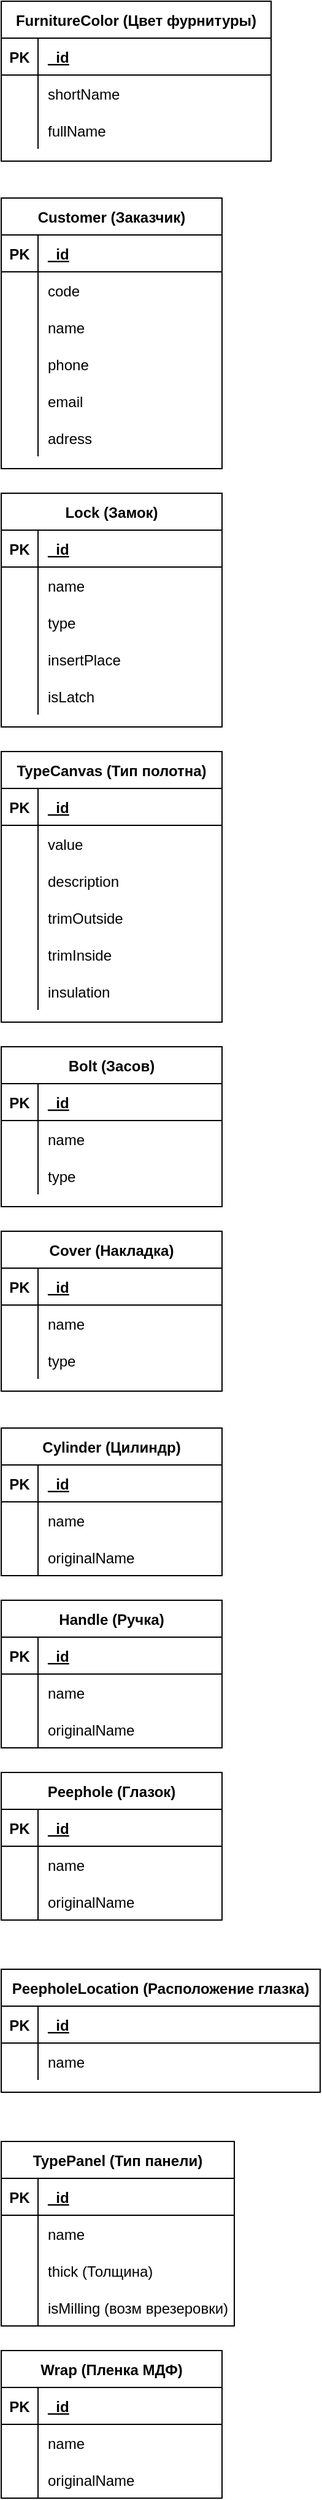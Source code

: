 <mxfile version="14.8.6" type="device"><diagram id="l-mtYoBG8Vx6qsjBU6N0" name="Page-1"><mxGraphModel dx="868" dy="801" grid="1" gridSize="10" guides="1" tooltips="1" connect="1" arrows="1" fold="1" page="1" pageScale="1" pageWidth="1169" pageHeight="1654" math="0" shadow="0"><root><mxCell id="0"/><mxCell id="1" parent="0"/><mxCell id="fNN3qeWHkNXf5BwSSyMO-2" value="FurnitureColor (Цвет фурнитуры)" style="shape=table;startSize=30;container=1;collapsible=1;childLayout=tableLayout;fixedRows=1;rowLines=0;fontStyle=1;align=center;resizeLast=1;swimlaneFillColor=none;" parent="1" vertex="1"><mxGeometry x="40" y="40" width="220" height="130" as="geometry"/></mxCell><mxCell id="fNN3qeWHkNXf5BwSSyMO-3" value="" style="shape=partialRectangle;collapsible=0;dropTarget=0;pointerEvents=0;fillColor=none;top=0;left=0;bottom=1;right=0;points=[[0,0.5],[1,0.5]];portConstraint=eastwest;" parent="fNN3qeWHkNXf5BwSSyMO-2" vertex="1"><mxGeometry y="30" width="220" height="30" as="geometry"/></mxCell><mxCell id="fNN3qeWHkNXf5BwSSyMO-4" value="PK" style="shape=partialRectangle;connectable=0;fillColor=none;top=0;left=0;bottom=0;right=0;fontStyle=1;overflow=hidden;" parent="fNN3qeWHkNXf5BwSSyMO-3" vertex="1"><mxGeometry width="30" height="30" as="geometry"/></mxCell><mxCell id="fNN3qeWHkNXf5BwSSyMO-5" value="_id" style="shape=partialRectangle;connectable=0;fillColor=none;top=0;left=0;bottom=0;right=0;align=left;spacingLeft=6;fontStyle=5;overflow=hidden;" parent="fNN3qeWHkNXf5BwSSyMO-3" vertex="1"><mxGeometry x="30" width="190" height="30" as="geometry"/></mxCell><mxCell id="fNN3qeWHkNXf5BwSSyMO-6" value="" style="shape=partialRectangle;collapsible=0;dropTarget=0;pointerEvents=0;fillColor=none;top=0;left=0;bottom=0;right=0;points=[[0,0.5],[1,0.5]];portConstraint=eastwest;" parent="fNN3qeWHkNXf5BwSSyMO-2" vertex="1"><mxGeometry y="60" width="220" height="30" as="geometry"/></mxCell><mxCell id="fNN3qeWHkNXf5BwSSyMO-7" value="" style="shape=partialRectangle;connectable=0;fillColor=none;top=0;left=0;bottom=0;right=0;editable=1;overflow=hidden;" parent="fNN3qeWHkNXf5BwSSyMO-6" vertex="1"><mxGeometry width="30" height="30" as="geometry"/></mxCell><mxCell id="fNN3qeWHkNXf5BwSSyMO-8" value="shortName" style="shape=partialRectangle;connectable=0;fillColor=none;top=0;left=0;bottom=0;right=0;align=left;spacingLeft=6;overflow=hidden;" parent="fNN3qeWHkNXf5BwSSyMO-6" vertex="1"><mxGeometry x="30" width="190" height="30" as="geometry"/></mxCell><mxCell id="fNN3qeWHkNXf5BwSSyMO-9" value="" style="shape=partialRectangle;collapsible=0;dropTarget=0;pointerEvents=0;fillColor=none;top=0;left=0;bottom=0;right=0;points=[[0,0.5],[1,0.5]];portConstraint=eastwest;" parent="fNN3qeWHkNXf5BwSSyMO-2" vertex="1"><mxGeometry y="90" width="220" height="30" as="geometry"/></mxCell><mxCell id="fNN3qeWHkNXf5BwSSyMO-10" value="" style="shape=partialRectangle;connectable=0;fillColor=none;top=0;left=0;bottom=0;right=0;editable=1;overflow=hidden;" parent="fNN3qeWHkNXf5BwSSyMO-9" vertex="1"><mxGeometry width="30" height="30" as="geometry"/></mxCell><mxCell id="fNN3qeWHkNXf5BwSSyMO-11" value="fullName" style="shape=partialRectangle;connectable=0;fillColor=none;top=0;left=0;bottom=0;right=0;align=left;spacingLeft=6;overflow=hidden;" parent="fNN3qeWHkNXf5BwSSyMO-9" vertex="1"><mxGeometry x="30" width="190" height="30" as="geometry"/></mxCell><mxCell id="fNN3qeWHkNXf5BwSSyMO-28" value="Customer (Заказчик)" style="shape=table;startSize=30;container=1;collapsible=1;childLayout=tableLayout;fixedRows=1;rowLines=0;fontStyle=1;align=center;resizeLast=1;" parent="1" vertex="1"><mxGeometry x="40" y="200" width="180" height="220" as="geometry"/></mxCell><mxCell id="fNN3qeWHkNXf5BwSSyMO-29" value="" style="shape=partialRectangle;collapsible=0;dropTarget=0;pointerEvents=0;fillColor=none;top=0;left=0;bottom=1;right=0;points=[[0,0.5],[1,0.5]];portConstraint=eastwest;" parent="fNN3qeWHkNXf5BwSSyMO-28" vertex="1"><mxGeometry y="30" width="180" height="30" as="geometry"/></mxCell><mxCell id="fNN3qeWHkNXf5BwSSyMO-30" value="PK" style="shape=partialRectangle;connectable=0;fillColor=none;top=0;left=0;bottom=0;right=0;fontStyle=1;overflow=hidden;" parent="fNN3qeWHkNXf5BwSSyMO-29" vertex="1"><mxGeometry width="30" height="30" as="geometry"/></mxCell><mxCell id="fNN3qeWHkNXf5BwSSyMO-31" value="_id" style="shape=partialRectangle;connectable=0;fillColor=none;top=0;left=0;bottom=0;right=0;align=left;spacingLeft=6;fontStyle=5;overflow=hidden;" parent="fNN3qeWHkNXf5BwSSyMO-29" vertex="1"><mxGeometry x="30" width="150" height="30" as="geometry"/></mxCell><mxCell id="fNN3qeWHkNXf5BwSSyMO-32" value="" style="shape=partialRectangle;collapsible=0;dropTarget=0;pointerEvents=0;fillColor=none;top=0;left=0;bottom=0;right=0;points=[[0,0.5],[1,0.5]];portConstraint=eastwest;" parent="fNN3qeWHkNXf5BwSSyMO-28" vertex="1"><mxGeometry y="60" width="180" height="30" as="geometry"/></mxCell><mxCell id="fNN3qeWHkNXf5BwSSyMO-33" value="" style="shape=partialRectangle;connectable=0;fillColor=none;top=0;left=0;bottom=0;right=0;editable=1;overflow=hidden;" parent="fNN3qeWHkNXf5BwSSyMO-32" vertex="1"><mxGeometry width="30" height="30" as="geometry"/></mxCell><mxCell id="fNN3qeWHkNXf5BwSSyMO-34" value="code" style="shape=partialRectangle;connectable=0;fillColor=none;top=0;left=0;bottom=0;right=0;align=left;spacingLeft=6;overflow=hidden;" parent="fNN3qeWHkNXf5BwSSyMO-32" vertex="1"><mxGeometry x="30" width="150" height="30" as="geometry"/></mxCell><mxCell id="fNN3qeWHkNXf5BwSSyMO-35" value="" style="shape=partialRectangle;collapsible=0;dropTarget=0;pointerEvents=0;fillColor=none;top=0;left=0;bottom=0;right=0;points=[[0,0.5],[1,0.5]];portConstraint=eastwest;" parent="fNN3qeWHkNXf5BwSSyMO-28" vertex="1"><mxGeometry y="90" width="180" height="30" as="geometry"/></mxCell><mxCell id="fNN3qeWHkNXf5BwSSyMO-36" value="" style="shape=partialRectangle;connectable=0;fillColor=none;top=0;left=0;bottom=0;right=0;editable=1;overflow=hidden;" parent="fNN3qeWHkNXf5BwSSyMO-35" vertex="1"><mxGeometry width="30" height="30" as="geometry"/></mxCell><mxCell id="fNN3qeWHkNXf5BwSSyMO-37" value="name" style="shape=partialRectangle;connectable=0;fillColor=none;top=0;left=0;bottom=0;right=0;align=left;spacingLeft=6;overflow=hidden;" parent="fNN3qeWHkNXf5BwSSyMO-35" vertex="1"><mxGeometry x="30" width="150" height="30" as="geometry"/></mxCell><mxCell id="fNN3qeWHkNXf5BwSSyMO-38" value="" style="shape=partialRectangle;collapsible=0;dropTarget=0;pointerEvents=0;fillColor=none;top=0;left=0;bottom=0;right=0;points=[[0,0.5],[1,0.5]];portConstraint=eastwest;" parent="fNN3qeWHkNXf5BwSSyMO-28" vertex="1"><mxGeometry y="120" width="180" height="30" as="geometry"/></mxCell><mxCell id="fNN3qeWHkNXf5BwSSyMO-39" value="" style="shape=partialRectangle;connectable=0;fillColor=none;top=0;left=0;bottom=0;right=0;editable=1;overflow=hidden;" parent="fNN3qeWHkNXf5BwSSyMO-38" vertex="1"><mxGeometry width="30" height="30" as="geometry"/></mxCell><mxCell id="fNN3qeWHkNXf5BwSSyMO-40" value="phone" style="shape=partialRectangle;connectable=0;fillColor=none;top=0;left=0;bottom=0;right=0;align=left;spacingLeft=6;overflow=hidden;" parent="fNN3qeWHkNXf5BwSSyMO-38" vertex="1"><mxGeometry x="30" width="150" height="30" as="geometry"/></mxCell><mxCell id="fNN3qeWHkNXf5BwSSyMO-41" value="" style="shape=partialRectangle;collapsible=0;dropTarget=0;pointerEvents=0;fillColor=none;top=0;left=0;bottom=0;right=0;points=[[0,0.5],[1,0.5]];portConstraint=eastwest;" parent="fNN3qeWHkNXf5BwSSyMO-28" vertex="1"><mxGeometry y="150" width="180" height="30" as="geometry"/></mxCell><mxCell id="fNN3qeWHkNXf5BwSSyMO-42" value="" style="shape=partialRectangle;connectable=0;fillColor=none;top=0;left=0;bottom=0;right=0;editable=1;overflow=hidden;" parent="fNN3qeWHkNXf5BwSSyMO-41" vertex="1"><mxGeometry width="30" height="30" as="geometry"/></mxCell><mxCell id="fNN3qeWHkNXf5BwSSyMO-43" value="email" style="shape=partialRectangle;connectable=0;fillColor=none;top=0;left=0;bottom=0;right=0;align=left;spacingLeft=6;overflow=hidden;" parent="fNN3qeWHkNXf5BwSSyMO-41" vertex="1"><mxGeometry x="30" width="150" height="30" as="geometry"/></mxCell><mxCell id="fNN3qeWHkNXf5BwSSyMO-44" value="" style="shape=partialRectangle;collapsible=0;dropTarget=0;pointerEvents=0;fillColor=none;top=0;left=0;bottom=0;right=0;points=[[0,0.5],[1,0.5]];portConstraint=eastwest;" parent="fNN3qeWHkNXf5BwSSyMO-28" vertex="1"><mxGeometry y="180" width="180" height="30" as="geometry"/></mxCell><mxCell id="fNN3qeWHkNXf5BwSSyMO-45" value="" style="shape=partialRectangle;connectable=0;fillColor=none;top=0;left=0;bottom=0;right=0;editable=1;overflow=hidden;" parent="fNN3qeWHkNXf5BwSSyMO-44" vertex="1"><mxGeometry width="30" height="30" as="geometry"/></mxCell><mxCell id="fNN3qeWHkNXf5BwSSyMO-46" value="adress" style="shape=partialRectangle;connectable=0;fillColor=none;top=0;left=0;bottom=0;right=0;align=left;spacingLeft=6;overflow=hidden;" parent="fNN3qeWHkNXf5BwSSyMO-44" vertex="1"><mxGeometry x="30" width="150" height="30" as="geometry"/></mxCell><mxCell id="fNN3qeWHkNXf5BwSSyMO-48" value="Lock (Замок)" style="shape=table;startSize=30;container=1;collapsible=1;childLayout=tableLayout;fixedRows=1;rowLines=0;fontStyle=1;align=center;resizeLast=1;" parent="1" vertex="1"><mxGeometry x="40" y="440" width="180" height="190" as="geometry"/></mxCell><mxCell id="fNN3qeWHkNXf5BwSSyMO-49" value="" style="shape=partialRectangle;collapsible=0;dropTarget=0;pointerEvents=0;fillColor=none;top=0;left=0;bottom=1;right=0;points=[[0,0.5],[1,0.5]];portConstraint=eastwest;" parent="fNN3qeWHkNXf5BwSSyMO-48" vertex="1"><mxGeometry y="30" width="180" height="30" as="geometry"/></mxCell><mxCell id="fNN3qeWHkNXf5BwSSyMO-50" value="PK" style="shape=partialRectangle;connectable=0;fillColor=none;top=0;left=0;bottom=0;right=0;fontStyle=1;overflow=hidden;" parent="fNN3qeWHkNXf5BwSSyMO-49" vertex="1"><mxGeometry width="30" height="30" as="geometry"/></mxCell><mxCell id="fNN3qeWHkNXf5BwSSyMO-51" value="_id" style="shape=partialRectangle;connectable=0;fillColor=none;top=0;left=0;bottom=0;right=0;align=left;spacingLeft=6;fontStyle=5;overflow=hidden;" parent="fNN3qeWHkNXf5BwSSyMO-49" vertex="1"><mxGeometry x="30" width="150" height="30" as="geometry"/></mxCell><mxCell id="fNN3qeWHkNXf5BwSSyMO-52" value="" style="shape=partialRectangle;collapsible=0;dropTarget=0;pointerEvents=0;fillColor=none;top=0;left=0;bottom=0;right=0;points=[[0,0.5],[1,0.5]];portConstraint=eastwest;" parent="fNN3qeWHkNXf5BwSSyMO-48" vertex="1"><mxGeometry y="60" width="180" height="30" as="geometry"/></mxCell><mxCell id="fNN3qeWHkNXf5BwSSyMO-53" value="" style="shape=partialRectangle;connectable=0;fillColor=none;top=0;left=0;bottom=0;right=0;editable=1;overflow=hidden;" parent="fNN3qeWHkNXf5BwSSyMO-52" vertex="1"><mxGeometry width="30" height="30" as="geometry"/></mxCell><mxCell id="fNN3qeWHkNXf5BwSSyMO-54" value="name" style="shape=partialRectangle;connectable=0;fillColor=none;top=0;left=0;bottom=0;right=0;align=left;spacingLeft=6;overflow=hidden;" parent="fNN3qeWHkNXf5BwSSyMO-52" vertex="1"><mxGeometry x="30" width="150" height="30" as="geometry"/></mxCell><mxCell id="fNN3qeWHkNXf5BwSSyMO-55" value="" style="shape=partialRectangle;collapsible=0;dropTarget=0;pointerEvents=0;fillColor=none;top=0;left=0;bottom=0;right=0;points=[[0,0.5],[1,0.5]];portConstraint=eastwest;" parent="fNN3qeWHkNXf5BwSSyMO-48" vertex="1"><mxGeometry y="90" width="180" height="30" as="geometry"/></mxCell><mxCell id="fNN3qeWHkNXf5BwSSyMO-56" value="" style="shape=partialRectangle;connectable=0;fillColor=none;top=0;left=0;bottom=0;right=0;editable=1;overflow=hidden;" parent="fNN3qeWHkNXf5BwSSyMO-55" vertex="1"><mxGeometry width="30" height="30" as="geometry"/></mxCell><mxCell id="fNN3qeWHkNXf5BwSSyMO-57" value="type" style="shape=partialRectangle;connectable=0;fillColor=none;top=0;left=0;bottom=0;right=0;align=left;spacingLeft=6;overflow=hidden;" parent="fNN3qeWHkNXf5BwSSyMO-55" vertex="1"><mxGeometry x="30" width="150" height="30" as="geometry"/></mxCell><mxCell id="fNN3qeWHkNXf5BwSSyMO-58" value="" style="shape=partialRectangle;collapsible=0;dropTarget=0;pointerEvents=0;fillColor=none;top=0;left=0;bottom=0;right=0;points=[[0,0.5],[1,0.5]];portConstraint=eastwest;" parent="fNN3qeWHkNXf5BwSSyMO-48" vertex="1"><mxGeometry y="120" width="180" height="30" as="geometry"/></mxCell><mxCell id="fNN3qeWHkNXf5BwSSyMO-59" value="" style="shape=partialRectangle;connectable=0;fillColor=none;top=0;left=0;bottom=0;right=0;editable=1;overflow=hidden;" parent="fNN3qeWHkNXf5BwSSyMO-58" vertex="1"><mxGeometry width="30" height="30" as="geometry"/></mxCell><mxCell id="fNN3qeWHkNXf5BwSSyMO-60" value="insertPlace" style="shape=partialRectangle;connectable=0;fillColor=none;top=0;left=0;bottom=0;right=0;align=left;spacingLeft=6;overflow=hidden;" parent="fNN3qeWHkNXf5BwSSyMO-58" vertex="1"><mxGeometry x="30" width="150" height="30" as="geometry"/></mxCell><mxCell id="fNN3qeWHkNXf5BwSSyMO-61" value="" style="shape=partialRectangle;collapsible=0;dropTarget=0;pointerEvents=0;fillColor=none;top=0;left=0;bottom=0;right=0;points=[[0,0.5],[1,0.5]];portConstraint=eastwest;" parent="fNN3qeWHkNXf5BwSSyMO-48" vertex="1"><mxGeometry y="150" width="180" height="30" as="geometry"/></mxCell><mxCell id="fNN3qeWHkNXf5BwSSyMO-62" value="" style="shape=partialRectangle;connectable=0;fillColor=none;top=0;left=0;bottom=0;right=0;editable=1;overflow=hidden;" parent="fNN3qeWHkNXf5BwSSyMO-61" vertex="1"><mxGeometry width="30" height="30" as="geometry"/></mxCell><mxCell id="fNN3qeWHkNXf5BwSSyMO-63" value="isLatch" style="shape=partialRectangle;connectable=0;fillColor=none;top=0;left=0;bottom=0;right=0;align=left;spacingLeft=6;overflow=hidden;" parent="fNN3qeWHkNXf5BwSSyMO-61" vertex="1"><mxGeometry x="30" width="150" height="30" as="geometry"/></mxCell><mxCell id="fNN3qeWHkNXf5BwSSyMO-67" value="TypeCanvas (Тип полотна)" style="shape=table;startSize=30;container=1;collapsible=1;childLayout=tableLayout;fixedRows=1;rowLines=0;fontStyle=1;align=center;resizeLast=1;" parent="1" vertex="1"><mxGeometry x="40" y="650" width="180" height="220" as="geometry"/></mxCell><mxCell id="fNN3qeWHkNXf5BwSSyMO-68" value="" style="shape=partialRectangle;collapsible=0;dropTarget=0;pointerEvents=0;fillColor=none;top=0;left=0;bottom=1;right=0;points=[[0,0.5],[1,0.5]];portConstraint=eastwest;" parent="fNN3qeWHkNXf5BwSSyMO-67" vertex="1"><mxGeometry y="30" width="180" height="30" as="geometry"/></mxCell><mxCell id="fNN3qeWHkNXf5BwSSyMO-69" value="PK" style="shape=partialRectangle;connectable=0;fillColor=none;top=0;left=0;bottom=0;right=0;fontStyle=1;overflow=hidden;" parent="fNN3qeWHkNXf5BwSSyMO-68" vertex="1"><mxGeometry width="30" height="30" as="geometry"/></mxCell><mxCell id="fNN3qeWHkNXf5BwSSyMO-70" value="_id" style="shape=partialRectangle;connectable=0;fillColor=none;top=0;left=0;bottom=0;right=0;align=left;spacingLeft=6;fontStyle=5;overflow=hidden;" parent="fNN3qeWHkNXf5BwSSyMO-68" vertex="1"><mxGeometry x="30" width="150" height="30" as="geometry"/></mxCell><mxCell id="fNN3qeWHkNXf5BwSSyMO-71" value="" style="shape=partialRectangle;collapsible=0;dropTarget=0;pointerEvents=0;fillColor=none;top=0;left=0;bottom=0;right=0;points=[[0,0.5],[1,0.5]];portConstraint=eastwest;" parent="fNN3qeWHkNXf5BwSSyMO-67" vertex="1"><mxGeometry y="60" width="180" height="30" as="geometry"/></mxCell><mxCell id="fNN3qeWHkNXf5BwSSyMO-72" value="" style="shape=partialRectangle;connectable=0;fillColor=none;top=0;left=0;bottom=0;right=0;editable=1;overflow=hidden;" parent="fNN3qeWHkNXf5BwSSyMO-71" vertex="1"><mxGeometry width="30" height="30" as="geometry"/></mxCell><mxCell id="fNN3qeWHkNXf5BwSSyMO-73" value="value" style="shape=partialRectangle;connectable=0;fillColor=none;top=0;left=0;bottom=0;right=0;align=left;spacingLeft=6;overflow=hidden;" parent="fNN3qeWHkNXf5BwSSyMO-71" vertex="1"><mxGeometry x="30" width="150" height="30" as="geometry"/></mxCell><mxCell id="fNN3qeWHkNXf5BwSSyMO-74" value="" style="shape=partialRectangle;collapsible=0;dropTarget=0;pointerEvents=0;fillColor=none;top=0;left=0;bottom=0;right=0;points=[[0,0.5],[1,0.5]];portConstraint=eastwest;" parent="fNN3qeWHkNXf5BwSSyMO-67" vertex="1"><mxGeometry y="90" width="180" height="30" as="geometry"/></mxCell><mxCell id="fNN3qeWHkNXf5BwSSyMO-75" value="" style="shape=partialRectangle;connectable=0;fillColor=none;top=0;left=0;bottom=0;right=0;editable=1;overflow=hidden;" parent="fNN3qeWHkNXf5BwSSyMO-74" vertex="1"><mxGeometry width="30" height="30" as="geometry"/></mxCell><mxCell id="fNN3qeWHkNXf5BwSSyMO-76" value="description" style="shape=partialRectangle;connectable=0;fillColor=none;top=0;left=0;bottom=0;right=0;align=left;spacingLeft=6;overflow=hidden;" parent="fNN3qeWHkNXf5BwSSyMO-74" vertex="1"><mxGeometry x="30" width="150" height="30" as="geometry"/></mxCell><mxCell id="fNN3qeWHkNXf5BwSSyMO-77" value="" style="shape=partialRectangle;collapsible=0;dropTarget=0;pointerEvents=0;fillColor=none;top=0;left=0;bottom=0;right=0;points=[[0,0.5],[1,0.5]];portConstraint=eastwest;" parent="fNN3qeWHkNXf5BwSSyMO-67" vertex="1"><mxGeometry y="120" width="180" height="30" as="geometry"/></mxCell><mxCell id="fNN3qeWHkNXf5BwSSyMO-78" value="" style="shape=partialRectangle;connectable=0;fillColor=none;top=0;left=0;bottom=0;right=0;editable=1;overflow=hidden;" parent="fNN3qeWHkNXf5BwSSyMO-77" vertex="1"><mxGeometry width="30" height="30" as="geometry"/></mxCell><mxCell id="fNN3qeWHkNXf5BwSSyMO-79" value="trimOutside" style="shape=partialRectangle;connectable=0;fillColor=none;top=0;left=0;bottom=0;right=0;align=left;spacingLeft=6;overflow=hidden;" parent="fNN3qeWHkNXf5BwSSyMO-77" vertex="1"><mxGeometry x="30" width="150" height="30" as="geometry"/></mxCell><mxCell id="fNN3qeWHkNXf5BwSSyMO-80" value="" style="shape=partialRectangle;collapsible=0;dropTarget=0;pointerEvents=0;fillColor=none;top=0;left=0;bottom=0;right=0;points=[[0,0.5],[1,0.5]];portConstraint=eastwest;" parent="fNN3qeWHkNXf5BwSSyMO-67" vertex="1"><mxGeometry y="150" width="180" height="30" as="geometry"/></mxCell><mxCell id="fNN3qeWHkNXf5BwSSyMO-81" value="" style="shape=partialRectangle;connectable=0;fillColor=none;top=0;left=0;bottom=0;right=0;editable=1;overflow=hidden;" parent="fNN3qeWHkNXf5BwSSyMO-80" vertex="1"><mxGeometry width="30" height="30" as="geometry"/></mxCell><mxCell id="fNN3qeWHkNXf5BwSSyMO-82" value="trimInside" style="shape=partialRectangle;connectable=0;fillColor=none;top=0;left=0;bottom=0;right=0;align=left;spacingLeft=6;overflow=hidden;" parent="fNN3qeWHkNXf5BwSSyMO-80" vertex="1"><mxGeometry x="30" width="150" height="30" as="geometry"/></mxCell><mxCell id="fNN3qeWHkNXf5BwSSyMO-83" value="" style="shape=partialRectangle;collapsible=0;dropTarget=0;pointerEvents=0;fillColor=none;top=0;left=0;bottom=0;right=0;points=[[0,0.5],[1,0.5]];portConstraint=eastwest;" parent="fNN3qeWHkNXf5BwSSyMO-67" vertex="1"><mxGeometry y="180" width="180" height="30" as="geometry"/></mxCell><mxCell id="fNN3qeWHkNXf5BwSSyMO-84" value="" style="shape=partialRectangle;connectable=0;fillColor=none;top=0;left=0;bottom=0;right=0;editable=1;overflow=hidden;" parent="fNN3qeWHkNXf5BwSSyMO-83" vertex="1"><mxGeometry width="30" height="30" as="geometry"/></mxCell><mxCell id="fNN3qeWHkNXf5BwSSyMO-85" value="insulation" style="shape=partialRectangle;connectable=0;fillColor=none;top=0;left=0;bottom=0;right=0;align=left;spacingLeft=6;overflow=hidden;" parent="fNN3qeWHkNXf5BwSSyMO-83" vertex="1"><mxGeometry x="30" width="150" height="30" as="geometry"/></mxCell><mxCell id="H2WYrv99I5YT-gyD1y0T-1" value="Bolt (Засов)" style="shape=table;startSize=30;container=1;collapsible=1;childLayout=tableLayout;fixedRows=1;rowLines=0;fontStyle=1;align=center;resizeLast=1;" parent="1" vertex="1"><mxGeometry x="40" y="890" width="180" height="130" as="geometry"/></mxCell><mxCell id="H2WYrv99I5YT-gyD1y0T-2" value="" style="shape=partialRectangle;collapsible=0;dropTarget=0;pointerEvents=0;fillColor=none;top=0;left=0;bottom=1;right=0;points=[[0,0.5],[1,0.5]];portConstraint=eastwest;" parent="H2WYrv99I5YT-gyD1y0T-1" vertex="1"><mxGeometry y="30" width="180" height="30" as="geometry"/></mxCell><mxCell id="H2WYrv99I5YT-gyD1y0T-3" value="PK" style="shape=partialRectangle;connectable=0;fillColor=none;top=0;left=0;bottom=0;right=0;fontStyle=1;overflow=hidden;" parent="H2WYrv99I5YT-gyD1y0T-2" vertex="1"><mxGeometry width="30" height="30" as="geometry"/></mxCell><mxCell id="H2WYrv99I5YT-gyD1y0T-4" value="_id" style="shape=partialRectangle;connectable=0;fillColor=none;top=0;left=0;bottom=0;right=0;align=left;spacingLeft=6;fontStyle=5;overflow=hidden;" parent="H2WYrv99I5YT-gyD1y0T-2" vertex="1"><mxGeometry x="30" width="150" height="30" as="geometry"/></mxCell><mxCell id="H2WYrv99I5YT-gyD1y0T-5" value="" style="shape=partialRectangle;collapsible=0;dropTarget=0;pointerEvents=0;fillColor=none;top=0;left=0;bottom=0;right=0;points=[[0,0.5],[1,0.5]];portConstraint=eastwest;" parent="H2WYrv99I5YT-gyD1y0T-1" vertex="1"><mxGeometry y="60" width="180" height="30" as="geometry"/></mxCell><mxCell id="H2WYrv99I5YT-gyD1y0T-6" value="" style="shape=partialRectangle;connectable=0;fillColor=none;top=0;left=0;bottom=0;right=0;editable=1;overflow=hidden;" parent="H2WYrv99I5YT-gyD1y0T-5" vertex="1"><mxGeometry width="30" height="30" as="geometry"/></mxCell><mxCell id="H2WYrv99I5YT-gyD1y0T-7" value="name" style="shape=partialRectangle;connectable=0;fillColor=none;top=0;left=0;bottom=0;right=0;align=left;spacingLeft=6;overflow=hidden;" parent="H2WYrv99I5YT-gyD1y0T-5" vertex="1"><mxGeometry x="30" width="150" height="30" as="geometry"/></mxCell><mxCell id="H2WYrv99I5YT-gyD1y0T-8" value="" style="shape=partialRectangle;collapsible=0;dropTarget=0;pointerEvents=0;fillColor=none;top=0;left=0;bottom=0;right=0;points=[[0,0.5],[1,0.5]];portConstraint=eastwest;" parent="H2WYrv99I5YT-gyD1y0T-1" vertex="1"><mxGeometry y="90" width="180" height="30" as="geometry"/></mxCell><mxCell id="H2WYrv99I5YT-gyD1y0T-9" value="" style="shape=partialRectangle;connectable=0;fillColor=none;top=0;left=0;bottom=0;right=0;editable=1;overflow=hidden;" parent="H2WYrv99I5YT-gyD1y0T-8" vertex="1"><mxGeometry width="30" height="30" as="geometry"/></mxCell><mxCell id="H2WYrv99I5YT-gyD1y0T-10" value="type" style="shape=partialRectangle;connectable=0;fillColor=none;top=0;left=0;bottom=0;right=0;align=left;spacingLeft=6;overflow=hidden;" parent="H2WYrv99I5YT-gyD1y0T-8" vertex="1"><mxGeometry x="30" width="150" height="30" as="geometry"/></mxCell><mxCell id="H2WYrv99I5YT-gyD1y0T-14" value="Cover (Накладка)" style="shape=table;startSize=30;container=1;collapsible=1;childLayout=tableLayout;fixedRows=1;rowLines=0;fontStyle=1;align=center;resizeLast=1;" parent="1" vertex="1"><mxGeometry x="40" y="1040" width="180" height="130" as="geometry"/></mxCell><mxCell id="H2WYrv99I5YT-gyD1y0T-15" value="" style="shape=partialRectangle;collapsible=0;dropTarget=0;pointerEvents=0;fillColor=none;top=0;left=0;bottom=1;right=0;points=[[0,0.5],[1,0.5]];portConstraint=eastwest;" parent="H2WYrv99I5YT-gyD1y0T-14" vertex="1"><mxGeometry y="30" width="180" height="30" as="geometry"/></mxCell><mxCell id="H2WYrv99I5YT-gyD1y0T-16" value="PK" style="shape=partialRectangle;connectable=0;fillColor=none;top=0;left=0;bottom=0;right=0;fontStyle=1;overflow=hidden;" parent="H2WYrv99I5YT-gyD1y0T-15" vertex="1"><mxGeometry width="30" height="30" as="geometry"/></mxCell><mxCell id="H2WYrv99I5YT-gyD1y0T-17" value="_id" style="shape=partialRectangle;connectable=0;fillColor=none;top=0;left=0;bottom=0;right=0;align=left;spacingLeft=6;fontStyle=5;overflow=hidden;" parent="H2WYrv99I5YT-gyD1y0T-15" vertex="1"><mxGeometry x="30" width="150" height="30" as="geometry"/></mxCell><mxCell id="H2WYrv99I5YT-gyD1y0T-18" value="" style="shape=partialRectangle;collapsible=0;dropTarget=0;pointerEvents=0;fillColor=none;top=0;left=0;bottom=0;right=0;points=[[0,0.5],[1,0.5]];portConstraint=eastwest;" parent="H2WYrv99I5YT-gyD1y0T-14" vertex="1"><mxGeometry y="60" width="180" height="30" as="geometry"/></mxCell><mxCell id="H2WYrv99I5YT-gyD1y0T-19" value="" style="shape=partialRectangle;connectable=0;fillColor=none;top=0;left=0;bottom=0;right=0;editable=1;overflow=hidden;" parent="H2WYrv99I5YT-gyD1y0T-18" vertex="1"><mxGeometry width="30" height="30" as="geometry"/></mxCell><mxCell id="H2WYrv99I5YT-gyD1y0T-20" value="name" style="shape=partialRectangle;connectable=0;fillColor=none;top=0;left=0;bottom=0;right=0;align=left;spacingLeft=6;overflow=hidden;" parent="H2WYrv99I5YT-gyD1y0T-18" vertex="1"><mxGeometry x="30" width="150" height="30" as="geometry"/></mxCell><mxCell id="H2WYrv99I5YT-gyD1y0T-21" value="" style="shape=partialRectangle;collapsible=0;dropTarget=0;pointerEvents=0;fillColor=none;top=0;left=0;bottom=0;right=0;points=[[0,0.5],[1,0.5]];portConstraint=eastwest;" parent="H2WYrv99I5YT-gyD1y0T-14" vertex="1"><mxGeometry y="90" width="180" height="30" as="geometry"/></mxCell><mxCell id="H2WYrv99I5YT-gyD1y0T-22" value="" style="shape=partialRectangle;connectable=0;fillColor=none;top=0;left=0;bottom=0;right=0;editable=1;overflow=hidden;" parent="H2WYrv99I5YT-gyD1y0T-21" vertex="1"><mxGeometry width="30" height="30" as="geometry"/></mxCell><mxCell id="H2WYrv99I5YT-gyD1y0T-23" value="type" style="shape=partialRectangle;connectable=0;fillColor=none;top=0;left=0;bottom=0;right=0;align=left;spacingLeft=6;overflow=hidden;" parent="H2WYrv99I5YT-gyD1y0T-21" vertex="1"><mxGeometry x="30" width="150" height="30" as="geometry"/></mxCell><mxCell id="wjBQeYH3-AJlxtxYRTLi-1" value="Cylinder (Цилиндр)" style="shape=table;startSize=30;container=1;collapsible=1;childLayout=tableLayout;fixedRows=1;rowLines=0;fontStyle=1;align=center;resizeLast=1;" parent="1" vertex="1"><mxGeometry x="40" y="1200" width="180" height="120" as="geometry"/></mxCell><mxCell id="wjBQeYH3-AJlxtxYRTLi-2" value="" style="shape=partialRectangle;collapsible=0;dropTarget=0;pointerEvents=0;fillColor=none;top=0;left=0;bottom=1;right=0;points=[[0,0.5],[1,0.5]];portConstraint=eastwest;" parent="wjBQeYH3-AJlxtxYRTLi-1" vertex="1"><mxGeometry y="30" width="180" height="30" as="geometry"/></mxCell><mxCell id="wjBQeYH3-AJlxtxYRTLi-3" value="PK" style="shape=partialRectangle;connectable=0;fillColor=none;top=0;left=0;bottom=0;right=0;fontStyle=1;overflow=hidden;" parent="wjBQeYH3-AJlxtxYRTLi-2" vertex="1"><mxGeometry width="30" height="30" as="geometry"/></mxCell><mxCell id="wjBQeYH3-AJlxtxYRTLi-4" value="_id" style="shape=partialRectangle;connectable=0;fillColor=none;top=0;left=0;bottom=0;right=0;align=left;spacingLeft=6;fontStyle=5;overflow=hidden;" parent="wjBQeYH3-AJlxtxYRTLi-2" vertex="1"><mxGeometry x="30" width="150" height="30" as="geometry"/></mxCell><mxCell id="wjBQeYH3-AJlxtxYRTLi-5" value="" style="shape=partialRectangle;collapsible=0;dropTarget=0;pointerEvents=0;fillColor=none;top=0;left=0;bottom=0;right=0;points=[[0,0.5],[1,0.5]];portConstraint=eastwest;" parent="wjBQeYH3-AJlxtxYRTLi-1" vertex="1"><mxGeometry y="60" width="180" height="30" as="geometry"/></mxCell><mxCell id="wjBQeYH3-AJlxtxYRTLi-6" value="" style="shape=partialRectangle;connectable=0;fillColor=none;top=0;left=0;bottom=0;right=0;editable=1;overflow=hidden;" parent="wjBQeYH3-AJlxtxYRTLi-5" vertex="1"><mxGeometry width="30" height="30" as="geometry"/></mxCell><mxCell id="wjBQeYH3-AJlxtxYRTLi-7" value="name" style="shape=partialRectangle;connectable=0;fillColor=none;top=0;left=0;bottom=0;right=0;align=left;spacingLeft=6;overflow=hidden;" parent="wjBQeYH3-AJlxtxYRTLi-5" vertex="1"><mxGeometry x="30" width="150" height="30" as="geometry"/></mxCell><mxCell id="wjBQeYH3-AJlxtxYRTLi-8" value="" style="shape=partialRectangle;collapsible=0;dropTarget=0;pointerEvents=0;fillColor=none;top=0;left=0;bottom=0;right=0;points=[[0,0.5],[1,0.5]];portConstraint=eastwest;" parent="wjBQeYH3-AJlxtxYRTLi-1" vertex="1"><mxGeometry y="90" width="180" height="30" as="geometry"/></mxCell><mxCell id="wjBQeYH3-AJlxtxYRTLi-9" value="" style="shape=partialRectangle;connectable=0;fillColor=none;top=0;left=0;bottom=0;right=0;editable=1;overflow=hidden;" parent="wjBQeYH3-AJlxtxYRTLi-8" vertex="1"><mxGeometry width="30" height="30" as="geometry"/></mxCell><mxCell id="wjBQeYH3-AJlxtxYRTLi-10" value="originalName" style="shape=partialRectangle;connectable=0;fillColor=none;top=0;left=0;bottom=0;right=0;align=left;spacingLeft=6;overflow=hidden;" parent="wjBQeYH3-AJlxtxYRTLi-8" vertex="1"><mxGeometry x="30" width="150" height="30" as="geometry"/></mxCell><mxCell id="82Sk-9JHmrGhD3EheUXs-1" value="Handle (Ручка)" style="shape=table;startSize=30;container=1;collapsible=1;childLayout=tableLayout;fixedRows=1;rowLines=0;fontStyle=1;align=center;resizeLast=1;" parent="1" vertex="1"><mxGeometry x="40" y="1340" width="180" height="120" as="geometry"/></mxCell><mxCell id="82Sk-9JHmrGhD3EheUXs-2" value="" style="shape=partialRectangle;collapsible=0;dropTarget=0;pointerEvents=0;fillColor=none;top=0;left=0;bottom=1;right=0;points=[[0,0.5],[1,0.5]];portConstraint=eastwest;" parent="82Sk-9JHmrGhD3EheUXs-1" vertex="1"><mxGeometry y="30" width="180" height="30" as="geometry"/></mxCell><mxCell id="82Sk-9JHmrGhD3EheUXs-3" value="PK" style="shape=partialRectangle;connectable=0;fillColor=none;top=0;left=0;bottom=0;right=0;fontStyle=1;overflow=hidden;" parent="82Sk-9JHmrGhD3EheUXs-2" vertex="1"><mxGeometry width="30" height="30" as="geometry"/></mxCell><mxCell id="82Sk-9JHmrGhD3EheUXs-4" value="_id" style="shape=partialRectangle;connectable=0;fillColor=none;top=0;left=0;bottom=0;right=0;align=left;spacingLeft=6;fontStyle=5;overflow=hidden;" parent="82Sk-9JHmrGhD3EheUXs-2" vertex="1"><mxGeometry x="30" width="150" height="30" as="geometry"/></mxCell><mxCell id="82Sk-9JHmrGhD3EheUXs-5" value="" style="shape=partialRectangle;collapsible=0;dropTarget=0;pointerEvents=0;fillColor=none;top=0;left=0;bottom=0;right=0;points=[[0,0.5],[1,0.5]];portConstraint=eastwest;" parent="82Sk-9JHmrGhD3EheUXs-1" vertex="1"><mxGeometry y="60" width="180" height="30" as="geometry"/></mxCell><mxCell id="82Sk-9JHmrGhD3EheUXs-6" value="" style="shape=partialRectangle;connectable=0;fillColor=none;top=0;left=0;bottom=0;right=0;editable=1;overflow=hidden;" parent="82Sk-9JHmrGhD3EheUXs-5" vertex="1"><mxGeometry width="30" height="30" as="geometry"/></mxCell><mxCell id="82Sk-9JHmrGhD3EheUXs-7" value="name" style="shape=partialRectangle;connectable=0;fillColor=none;top=0;left=0;bottom=0;right=0;align=left;spacingLeft=6;overflow=hidden;" parent="82Sk-9JHmrGhD3EheUXs-5" vertex="1"><mxGeometry x="30" width="150" height="30" as="geometry"/></mxCell><mxCell id="82Sk-9JHmrGhD3EheUXs-8" value="" style="shape=partialRectangle;collapsible=0;dropTarget=0;pointerEvents=0;fillColor=none;top=0;left=0;bottom=0;right=0;points=[[0,0.5],[1,0.5]];portConstraint=eastwest;" parent="82Sk-9JHmrGhD3EheUXs-1" vertex="1"><mxGeometry y="90" width="180" height="30" as="geometry"/></mxCell><mxCell id="82Sk-9JHmrGhD3EheUXs-9" value="" style="shape=partialRectangle;connectable=0;fillColor=none;top=0;left=0;bottom=0;right=0;editable=1;overflow=hidden;" parent="82Sk-9JHmrGhD3EheUXs-8" vertex="1"><mxGeometry width="30" height="30" as="geometry"/></mxCell><mxCell id="82Sk-9JHmrGhD3EheUXs-10" value="originalName" style="shape=partialRectangle;connectable=0;fillColor=none;top=0;left=0;bottom=0;right=0;align=left;spacingLeft=6;overflow=hidden;" parent="82Sk-9JHmrGhD3EheUXs-8" vertex="1"><mxGeometry x="30" width="150" height="30" as="geometry"/></mxCell><mxCell id="1tDybsp36TNWAwEaEBnD-1" value="Peephole (Глазок)" style="shape=table;startSize=30;container=1;collapsible=1;childLayout=tableLayout;fixedRows=1;rowLines=0;fontStyle=1;align=center;resizeLast=1;" parent="1" vertex="1"><mxGeometry x="40" y="1480" width="180" height="120" as="geometry"/></mxCell><mxCell id="1tDybsp36TNWAwEaEBnD-2" value="" style="shape=partialRectangle;collapsible=0;dropTarget=0;pointerEvents=0;fillColor=none;top=0;left=0;bottom=1;right=0;points=[[0,0.5],[1,0.5]];portConstraint=eastwest;" parent="1tDybsp36TNWAwEaEBnD-1" vertex="1"><mxGeometry y="30" width="180" height="30" as="geometry"/></mxCell><mxCell id="1tDybsp36TNWAwEaEBnD-3" value="PK" style="shape=partialRectangle;connectable=0;fillColor=none;top=0;left=0;bottom=0;right=0;fontStyle=1;overflow=hidden;" parent="1tDybsp36TNWAwEaEBnD-2" vertex="1"><mxGeometry width="30" height="30" as="geometry"/></mxCell><mxCell id="1tDybsp36TNWAwEaEBnD-4" value="_id" style="shape=partialRectangle;connectable=0;fillColor=none;top=0;left=0;bottom=0;right=0;align=left;spacingLeft=6;fontStyle=5;overflow=hidden;" parent="1tDybsp36TNWAwEaEBnD-2" vertex="1"><mxGeometry x="30" width="150" height="30" as="geometry"/></mxCell><mxCell id="1tDybsp36TNWAwEaEBnD-5" value="" style="shape=partialRectangle;collapsible=0;dropTarget=0;pointerEvents=0;fillColor=none;top=0;left=0;bottom=0;right=0;points=[[0,0.5],[1,0.5]];portConstraint=eastwest;" parent="1tDybsp36TNWAwEaEBnD-1" vertex="1"><mxGeometry y="60" width="180" height="30" as="geometry"/></mxCell><mxCell id="1tDybsp36TNWAwEaEBnD-6" value="" style="shape=partialRectangle;connectable=0;fillColor=none;top=0;left=0;bottom=0;right=0;editable=1;overflow=hidden;" parent="1tDybsp36TNWAwEaEBnD-5" vertex="1"><mxGeometry width="30" height="30" as="geometry"/></mxCell><mxCell id="1tDybsp36TNWAwEaEBnD-7" value="name" style="shape=partialRectangle;connectable=0;fillColor=none;top=0;left=0;bottom=0;right=0;align=left;spacingLeft=6;overflow=hidden;" parent="1tDybsp36TNWAwEaEBnD-5" vertex="1"><mxGeometry x="30" width="150" height="30" as="geometry"/></mxCell><mxCell id="1tDybsp36TNWAwEaEBnD-24" value="" style="shape=partialRectangle;collapsible=0;dropTarget=0;pointerEvents=0;fillColor=none;top=0;left=0;bottom=0;right=0;points=[[0,0.5],[1,0.5]];portConstraint=eastwest;" parent="1tDybsp36TNWAwEaEBnD-1" vertex="1"><mxGeometry y="90" width="180" height="30" as="geometry"/></mxCell><mxCell id="1tDybsp36TNWAwEaEBnD-25" value="" style="shape=partialRectangle;connectable=0;fillColor=none;top=0;left=0;bottom=0;right=0;editable=1;overflow=hidden;" parent="1tDybsp36TNWAwEaEBnD-24" vertex="1"><mxGeometry width="30" height="30" as="geometry"/></mxCell><mxCell id="1tDybsp36TNWAwEaEBnD-26" value="originalName" style="shape=partialRectangle;connectable=0;fillColor=none;top=0;left=0;bottom=0;right=0;align=left;spacingLeft=6;overflow=hidden;" parent="1tDybsp36TNWAwEaEBnD-24" vertex="1"><mxGeometry x="30" width="150" height="30" as="geometry"/></mxCell><mxCell id="1tDybsp36TNWAwEaEBnD-14" value="PeepholeLocation (Расположение глазка)" style="shape=table;startSize=30;container=1;collapsible=1;childLayout=tableLayout;fixedRows=1;rowLines=0;fontStyle=1;align=center;resizeLast=1;" parent="1" vertex="1"><mxGeometry x="40" y="1640" width="260" height="100" as="geometry"/></mxCell><mxCell id="1tDybsp36TNWAwEaEBnD-15" value="" style="shape=partialRectangle;collapsible=0;dropTarget=0;pointerEvents=0;fillColor=none;top=0;left=0;bottom=1;right=0;points=[[0,0.5],[1,0.5]];portConstraint=eastwest;" parent="1tDybsp36TNWAwEaEBnD-14" vertex="1"><mxGeometry y="30" width="260" height="30" as="geometry"/></mxCell><mxCell id="1tDybsp36TNWAwEaEBnD-16" value="PK" style="shape=partialRectangle;connectable=0;fillColor=none;top=0;left=0;bottom=0;right=0;fontStyle=1;overflow=hidden;" parent="1tDybsp36TNWAwEaEBnD-15" vertex="1"><mxGeometry width="30" height="30" as="geometry"/></mxCell><mxCell id="1tDybsp36TNWAwEaEBnD-17" value="_id" style="shape=partialRectangle;connectable=0;fillColor=none;top=0;left=0;bottom=0;right=0;align=left;spacingLeft=6;fontStyle=5;overflow=hidden;" parent="1tDybsp36TNWAwEaEBnD-15" vertex="1"><mxGeometry x="30" width="230" height="30" as="geometry"/></mxCell><mxCell id="1tDybsp36TNWAwEaEBnD-18" value="" style="shape=partialRectangle;collapsible=0;dropTarget=0;pointerEvents=0;fillColor=none;top=0;left=0;bottom=0;right=0;points=[[0,0.5],[1,0.5]];portConstraint=eastwest;" parent="1tDybsp36TNWAwEaEBnD-14" vertex="1"><mxGeometry y="60" width="260" height="30" as="geometry"/></mxCell><mxCell id="1tDybsp36TNWAwEaEBnD-19" value="" style="shape=partialRectangle;connectable=0;fillColor=none;top=0;left=0;bottom=0;right=0;editable=1;overflow=hidden;" parent="1tDybsp36TNWAwEaEBnD-18" vertex="1"><mxGeometry width="30" height="30" as="geometry"/></mxCell><mxCell id="1tDybsp36TNWAwEaEBnD-20" value="name" style="shape=partialRectangle;connectable=0;fillColor=none;top=0;left=0;bottom=0;right=0;align=left;spacingLeft=6;overflow=hidden;" parent="1tDybsp36TNWAwEaEBnD-18" vertex="1"><mxGeometry x="30" width="230" height="30" as="geometry"/></mxCell><mxCell id="snTWFmxiexCn4XQq9Hwa-1" value="TypePanel (Тип панели)" style="shape=table;startSize=30;container=1;collapsible=1;childLayout=tableLayout;fixedRows=1;rowLines=0;fontStyle=1;align=center;resizeLast=1;" parent="1" vertex="1"><mxGeometry x="40" y="1780" width="190" height="150" as="geometry"/></mxCell><mxCell id="snTWFmxiexCn4XQq9Hwa-2" value="" style="shape=partialRectangle;collapsible=0;dropTarget=0;pointerEvents=0;fillColor=none;top=0;left=0;bottom=1;right=0;points=[[0,0.5],[1,0.5]];portConstraint=eastwest;" parent="snTWFmxiexCn4XQq9Hwa-1" vertex="1"><mxGeometry y="30" width="190" height="30" as="geometry"/></mxCell><mxCell id="snTWFmxiexCn4XQq9Hwa-3" value="PK" style="shape=partialRectangle;connectable=0;fillColor=none;top=0;left=0;bottom=0;right=0;fontStyle=1;overflow=hidden;" parent="snTWFmxiexCn4XQq9Hwa-2" vertex="1"><mxGeometry width="30" height="30" as="geometry"/></mxCell><mxCell id="snTWFmxiexCn4XQq9Hwa-4" value="_id" style="shape=partialRectangle;connectable=0;fillColor=none;top=0;left=0;bottom=0;right=0;align=left;spacingLeft=6;fontStyle=5;overflow=hidden;" parent="snTWFmxiexCn4XQq9Hwa-2" vertex="1"><mxGeometry x="30" width="160" height="30" as="geometry"/></mxCell><mxCell id="snTWFmxiexCn4XQq9Hwa-5" value="" style="shape=partialRectangle;collapsible=0;dropTarget=0;pointerEvents=0;fillColor=none;top=0;left=0;bottom=0;right=0;points=[[0,0.5],[1,0.5]];portConstraint=eastwest;" parent="snTWFmxiexCn4XQq9Hwa-1" vertex="1"><mxGeometry y="60" width="190" height="30" as="geometry"/></mxCell><mxCell id="snTWFmxiexCn4XQq9Hwa-6" value="" style="shape=partialRectangle;connectable=0;fillColor=none;top=0;left=0;bottom=0;right=0;editable=1;overflow=hidden;" parent="snTWFmxiexCn4XQq9Hwa-5" vertex="1"><mxGeometry width="30" height="30" as="geometry"/></mxCell><mxCell id="snTWFmxiexCn4XQq9Hwa-7" value="name" style="shape=partialRectangle;connectable=0;fillColor=none;top=0;left=0;bottom=0;right=0;align=left;spacingLeft=6;overflow=hidden;" parent="snTWFmxiexCn4XQq9Hwa-5" vertex="1"><mxGeometry x="30" width="160" height="30" as="geometry"/></mxCell><mxCell id="snTWFmxiexCn4XQq9Hwa-8" value="" style="shape=partialRectangle;collapsible=0;dropTarget=0;pointerEvents=0;fillColor=none;top=0;left=0;bottom=0;right=0;points=[[0,0.5],[1,0.5]];portConstraint=eastwest;" parent="snTWFmxiexCn4XQq9Hwa-1" vertex="1"><mxGeometry y="90" width="190" height="30" as="geometry"/></mxCell><mxCell id="snTWFmxiexCn4XQq9Hwa-9" value="" style="shape=partialRectangle;connectable=0;fillColor=none;top=0;left=0;bottom=0;right=0;editable=1;overflow=hidden;" parent="snTWFmxiexCn4XQq9Hwa-8" vertex="1"><mxGeometry width="30" height="30" as="geometry"/></mxCell><mxCell id="snTWFmxiexCn4XQq9Hwa-10" value="thick (Толщина)" style="shape=partialRectangle;connectable=0;fillColor=none;top=0;left=0;bottom=0;right=0;align=left;spacingLeft=6;overflow=hidden;" parent="snTWFmxiexCn4XQq9Hwa-8" vertex="1"><mxGeometry x="30" width="160" height="30" as="geometry"/></mxCell><mxCell id="snTWFmxiexCn4XQq9Hwa-11" value="" style="shape=partialRectangle;collapsible=0;dropTarget=0;pointerEvents=0;fillColor=none;top=0;left=0;bottom=0;right=0;points=[[0,0.5],[1,0.5]];portConstraint=eastwest;" parent="snTWFmxiexCn4XQq9Hwa-1" vertex="1"><mxGeometry y="120" width="190" height="30" as="geometry"/></mxCell><mxCell id="snTWFmxiexCn4XQq9Hwa-12" value="" style="shape=partialRectangle;connectable=0;fillColor=none;top=0;left=0;bottom=0;right=0;editable=1;overflow=hidden;" parent="snTWFmxiexCn4XQq9Hwa-11" vertex="1"><mxGeometry width="30" height="30" as="geometry"/></mxCell><mxCell id="snTWFmxiexCn4XQq9Hwa-13" value="isMilling (возм врезеровки)" style="shape=partialRectangle;connectable=0;fillColor=none;top=0;left=0;bottom=0;right=0;align=left;spacingLeft=6;overflow=hidden;" parent="snTWFmxiexCn4XQq9Hwa-11" vertex="1"><mxGeometry x="30" width="160" height="30" as="geometry"/></mxCell><mxCell id="JSb0qOMoLgV9gtsJ9zbi-1" value="Wrap (Пленка МДФ)" style="shape=table;startSize=30;container=1;collapsible=1;childLayout=tableLayout;fixedRows=1;rowLines=0;fontStyle=1;align=center;resizeLast=1;" vertex="1" parent="1"><mxGeometry x="40" y="1950" width="180" height="120" as="geometry"/></mxCell><mxCell id="JSb0qOMoLgV9gtsJ9zbi-2" value="" style="shape=partialRectangle;collapsible=0;dropTarget=0;pointerEvents=0;fillColor=none;top=0;left=0;bottom=1;right=0;points=[[0,0.5],[1,0.5]];portConstraint=eastwest;" vertex="1" parent="JSb0qOMoLgV9gtsJ9zbi-1"><mxGeometry y="30" width="180" height="30" as="geometry"/></mxCell><mxCell id="JSb0qOMoLgV9gtsJ9zbi-3" value="PK" style="shape=partialRectangle;connectable=0;fillColor=none;top=0;left=0;bottom=0;right=0;fontStyle=1;overflow=hidden;" vertex="1" parent="JSb0qOMoLgV9gtsJ9zbi-2"><mxGeometry width="30" height="30" as="geometry"/></mxCell><mxCell id="JSb0qOMoLgV9gtsJ9zbi-4" value="_id" style="shape=partialRectangle;connectable=0;fillColor=none;top=0;left=0;bottom=0;right=0;align=left;spacingLeft=6;fontStyle=5;overflow=hidden;" vertex="1" parent="JSb0qOMoLgV9gtsJ9zbi-2"><mxGeometry x="30" width="150" height="30" as="geometry"/></mxCell><mxCell id="JSb0qOMoLgV9gtsJ9zbi-5" value="" style="shape=partialRectangle;collapsible=0;dropTarget=0;pointerEvents=0;fillColor=none;top=0;left=0;bottom=0;right=0;points=[[0,0.5],[1,0.5]];portConstraint=eastwest;" vertex="1" parent="JSb0qOMoLgV9gtsJ9zbi-1"><mxGeometry y="60" width="180" height="30" as="geometry"/></mxCell><mxCell id="JSb0qOMoLgV9gtsJ9zbi-6" value="" style="shape=partialRectangle;connectable=0;fillColor=none;top=0;left=0;bottom=0;right=0;editable=1;overflow=hidden;" vertex="1" parent="JSb0qOMoLgV9gtsJ9zbi-5"><mxGeometry width="30" height="30" as="geometry"/></mxCell><mxCell id="JSb0qOMoLgV9gtsJ9zbi-7" value="name" style="shape=partialRectangle;connectable=0;fillColor=none;top=0;left=0;bottom=0;right=0;align=left;spacingLeft=6;overflow=hidden;" vertex="1" parent="JSb0qOMoLgV9gtsJ9zbi-5"><mxGeometry x="30" width="150" height="30" as="geometry"/></mxCell><mxCell id="JSb0qOMoLgV9gtsJ9zbi-8" value="" style="shape=partialRectangle;collapsible=0;dropTarget=0;pointerEvents=0;fillColor=none;top=0;left=0;bottom=0;right=0;points=[[0,0.5],[1,0.5]];portConstraint=eastwest;" vertex="1" parent="JSb0qOMoLgV9gtsJ9zbi-1"><mxGeometry y="90" width="180" height="30" as="geometry"/></mxCell><mxCell id="JSb0qOMoLgV9gtsJ9zbi-9" value="" style="shape=partialRectangle;connectable=0;fillColor=none;top=0;left=0;bottom=0;right=0;editable=1;overflow=hidden;" vertex="1" parent="JSb0qOMoLgV9gtsJ9zbi-8"><mxGeometry width="30" height="30" as="geometry"/></mxCell><mxCell id="JSb0qOMoLgV9gtsJ9zbi-10" value="originalName" style="shape=partialRectangle;connectable=0;fillColor=none;top=0;left=0;bottom=0;right=0;align=left;spacingLeft=6;overflow=hidden;" vertex="1" parent="JSb0qOMoLgV9gtsJ9zbi-8"><mxGeometry x="30" width="150" height="30" as="geometry"/></mxCell></root></mxGraphModel></diagram></mxfile>